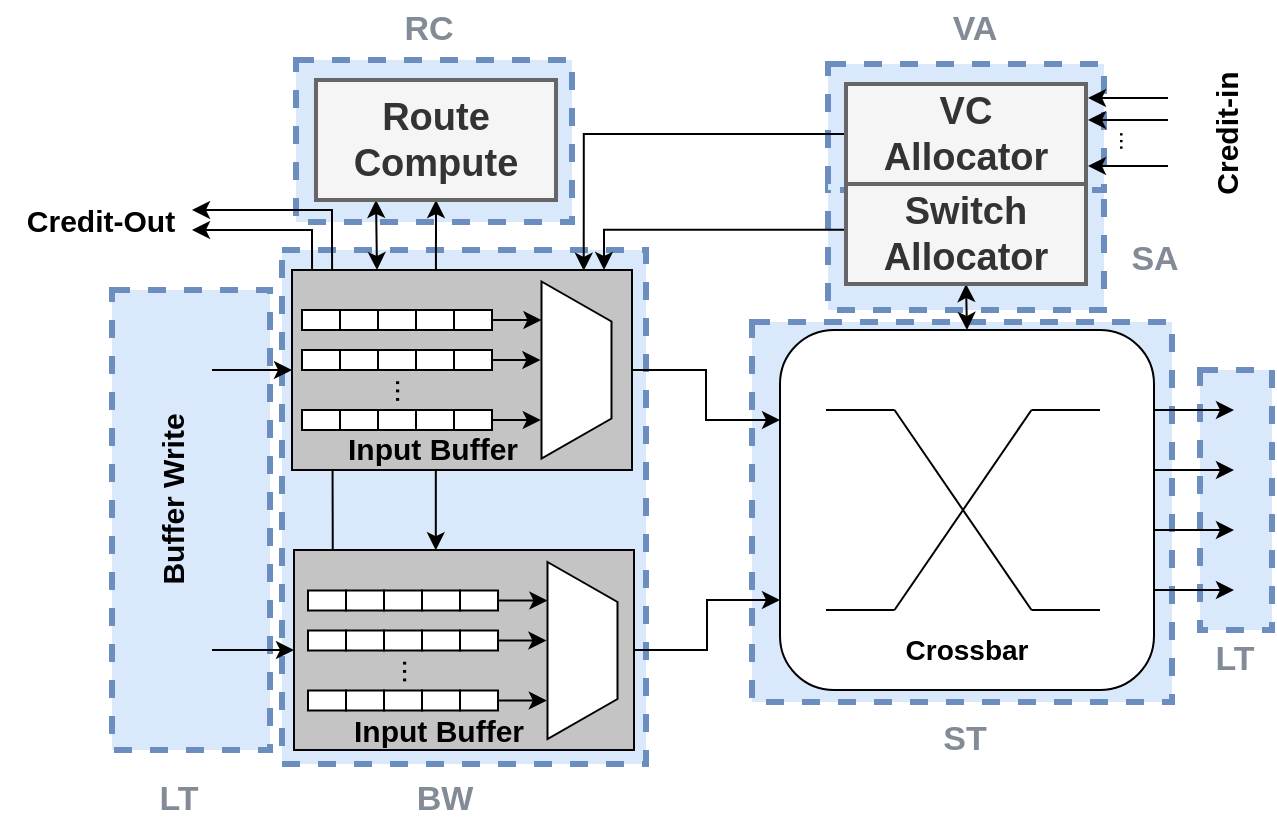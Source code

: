 <mxfile version="21.5.1" type="device">
  <diagram name="Page-1" id="q1ltSGR0RNJZNUf3t-mk">
    <mxGraphModel dx="2038" dy="1128" grid="1" gridSize="10" guides="1" tooltips="1" connect="1" arrows="1" fold="1" page="1" pageScale="1" pageWidth="1" pageHeight="20" math="0" shadow="0">
      <root>
        <mxCell id="0" />
        <mxCell id="1" parent="0" />
        <mxCell id="U7M4uMnLPEk6Xa6hT6ow-107" value="" style="rounded=0;whiteSpace=wrap;html=1;dashed=1;strokeWidth=3;fillColor=#dae8fc;strokeColor=#6c8ebf;" vertex="1" parent="1">
          <mxGeometry x="-56" y="-90" width="36" height="130" as="geometry" />
        </mxCell>
        <mxCell id="U7M4uMnLPEk6Xa6hT6ow-105" value="" style="rounded=0;whiteSpace=wrap;html=1;dashed=1;strokeWidth=3;fillColor=#dae8fc;strokeColor=#6c8ebf;" vertex="1" parent="1">
          <mxGeometry x="-280" y="-114" width="210" height="190" as="geometry" />
        </mxCell>
        <mxCell id="U7M4uMnLPEk6Xa6hT6ow-102" value="" style="rounded=0;whiteSpace=wrap;html=1;dashed=1;strokeWidth=3;fillColor=#dae8fc;strokeColor=#6c8ebf;" vertex="1" parent="1">
          <mxGeometry x="-242" y="-181.5" width="138" height="61.5" as="geometry" />
        </mxCell>
        <mxCell id="U7M4uMnLPEk6Xa6hT6ow-101" value="" style="rounded=0;whiteSpace=wrap;html=1;dashed=1;strokeWidth=3;fillColor=#dae8fc;strokeColor=#6c8ebf;" vertex="1" parent="1">
          <mxGeometry x="-242" y="-243" width="138" height="63" as="geometry" />
        </mxCell>
        <mxCell id="U7M4uMnLPEk6Xa6hT6ow-99" value="" style="rounded=0;whiteSpace=wrap;html=1;dashed=1;strokeWidth=3;fillColor=#dae8fc;strokeColor=#6c8ebf;" vertex="1" parent="1">
          <mxGeometry x="-508" y="-245" width="138" height="81" as="geometry" />
        </mxCell>
        <mxCell id="U7M4uMnLPEk6Xa6hT6ow-97" value="" style="rounded=0;whiteSpace=wrap;html=1;dashed=1;strokeWidth=3;fillColor=#dae8fc;strokeColor=#6c8ebf;" vertex="1" parent="1">
          <mxGeometry x="-515" y="-150" width="182" height="257" as="geometry" />
        </mxCell>
        <mxCell id="U7M4uMnLPEk6Xa6hT6ow-93" value="" style="rounded=0;whiteSpace=wrap;html=1;dashed=1;strokeWidth=3;fillColor=#dae8fc;strokeColor=#6c8ebf;" vertex="1" parent="1">
          <mxGeometry x="-600" y="-130" width="79" height="230" as="geometry" />
        </mxCell>
        <mxCell id="U7M4uMnLPEk6Xa6hT6ow-3" style="rounded=0;orthogonalLoop=1;jettySize=auto;html=1;exitX=0.5;exitY=1;exitDx=0;exitDy=0;entryX=0.417;entryY=0.001;entryDx=0;entryDy=0;startArrow=classic;startFill=1;entryPerimeter=0;" edge="1" parent="1" source="U7M4uMnLPEk6Xa6hT6ow-6" target="U7M4uMnLPEk6Xa6hT6ow-51">
          <mxGeometry relative="1" as="geometry">
            <mxPoint x="-432" y="-155" as="sourcePoint" />
            <mxPoint x="-431" y="-120" as="targetPoint" />
          </mxGeometry>
        </mxCell>
        <mxCell id="U7M4uMnLPEk6Xa6hT6ow-4" value="" style="endArrow=classic;html=1;rounded=0;exitX=0.114;exitY=0.003;exitDx=0;exitDy=0;exitPerimeter=0;" edge="1" parent="1" source="U7M4uMnLPEk6Xa6hT6ow-51">
          <mxGeometry width="50" height="50" relative="1" as="geometry">
            <mxPoint x="-500" y="-150" as="sourcePoint" />
            <mxPoint x="-560" y="-170" as="targetPoint" />
            <Array as="points">
              <mxPoint x="-490" y="-160" />
              <mxPoint x="-490" y="-170" />
              <mxPoint x="-500" y="-170" />
            </Array>
          </mxGeometry>
        </mxCell>
        <mxCell id="U7M4uMnLPEk6Xa6hT6ow-5" style="edgeStyle=orthogonalEdgeStyle;rounded=0;orthogonalLoop=1;jettySize=auto;html=1;exitX=0.25;exitY=1;exitDx=0;exitDy=0;entryX=0.25;entryY=0;entryDx=0;entryDy=0;startArrow=classic;startFill=1;" edge="1" parent="1" source="U7M4uMnLPEk6Xa6hT6ow-6" target="U7M4uMnLPEk6Xa6hT6ow-23">
          <mxGeometry relative="1" as="geometry" />
        </mxCell>
        <mxCell id="U7M4uMnLPEk6Xa6hT6ow-6" value="&lt;font style=&quot;font-size: 19px;&quot;&gt;&lt;b&gt;Route&lt;br&gt;Compute&lt;/b&gt;&lt;/font&gt;" style="rounded=0;whiteSpace=wrap;html=1;fillColor=#f5f5f5;fontColor=#333333;strokeColor=#666666;strokeWidth=2;" vertex="1" parent="1">
          <mxGeometry x="-498" y="-235" width="120" height="60" as="geometry" />
        </mxCell>
        <mxCell id="U7M4uMnLPEk6Xa6hT6ow-7" style="edgeStyle=orthogonalEdgeStyle;rounded=0;orthogonalLoop=1;jettySize=auto;html=1;exitX=0;exitY=0.5;exitDx=0;exitDy=0;entryX=0.858;entryY=0.004;entryDx=0;entryDy=0;entryPerimeter=0;" edge="1" parent="1" source="U7M4uMnLPEk6Xa6hT6ow-8" target="U7M4uMnLPEk6Xa6hT6ow-23">
          <mxGeometry relative="1" as="geometry" />
        </mxCell>
        <mxCell id="U7M4uMnLPEk6Xa6hT6ow-8" value="&lt;font style=&quot;font-size: 19px;&quot;&gt;&lt;b&gt;VC&lt;br&gt;Allocator&lt;/b&gt;&lt;/font&gt;" style="rounded=0;whiteSpace=wrap;html=1;fillColor=#f5f5f5;fontColor=#333333;strokeColor=#666666;strokeWidth=2;" vertex="1" parent="1">
          <mxGeometry x="-233" y="-233" width="120" height="50" as="geometry" />
        </mxCell>
        <mxCell id="U7M4uMnLPEk6Xa6hT6ow-9" style="edgeStyle=orthogonalEdgeStyle;rounded=0;orthogonalLoop=1;jettySize=auto;html=1;exitX=0;exitY=0.458;exitDx=0;exitDy=0;exitPerimeter=0;" edge="1" parent="1" source="U7M4uMnLPEk6Xa6hT6ow-11">
          <mxGeometry relative="1" as="geometry">
            <mxPoint x="-354" y="-140" as="targetPoint" />
            <Array as="points">
              <mxPoint x="-354" y="-160" />
            </Array>
          </mxGeometry>
        </mxCell>
        <mxCell id="U7M4uMnLPEk6Xa6hT6ow-10" style="rounded=0;orthogonalLoop=1;jettySize=auto;html=1;exitX=0.5;exitY=1;exitDx=0;exitDy=0;entryX=0.5;entryY=0;entryDx=0;entryDy=0;startArrow=classic;startFill=1;" edge="1" parent="1" source="U7M4uMnLPEk6Xa6hT6ow-11" target="U7M4uMnLPEk6Xa6hT6ow-13">
          <mxGeometry relative="1" as="geometry" />
        </mxCell>
        <mxCell id="U7M4uMnLPEk6Xa6hT6ow-11" value="&lt;font style=&quot;font-size: 19px;&quot;&gt;&lt;b&gt;Switch&lt;br&gt;Allocator&lt;/b&gt;&lt;/font&gt;" style="rounded=0;whiteSpace=wrap;html=1;fillColor=#f5f5f5;fontColor=#333333;strokeColor=#666666;strokeWidth=2;" vertex="1" parent="1">
          <mxGeometry x="-233" y="-183" width="120" height="50" as="geometry" />
        </mxCell>
        <mxCell id="U7M4uMnLPEk6Xa6hT6ow-12" value="" style="group" vertex="1" connectable="0" parent="1">
          <mxGeometry x="-266" y="-110" width="187" height="180" as="geometry" />
        </mxCell>
        <mxCell id="U7M4uMnLPEk6Xa6hT6ow-13" value="" style="rounded=1;whiteSpace=wrap;html=1;" vertex="1" parent="U7M4uMnLPEk6Xa6hT6ow-12">
          <mxGeometry width="187" height="180" as="geometry" />
        </mxCell>
        <mxCell id="U7M4uMnLPEk6Xa6hT6ow-14" value="" style="group;strokeWidth=6;" vertex="1" connectable="0" parent="U7M4uMnLPEk6Xa6hT6ow-12">
          <mxGeometry x="23" y="40" width="137" height="100" as="geometry" />
        </mxCell>
        <mxCell id="U7M4uMnLPEk6Xa6hT6ow-15" value="" style="endArrow=none;html=1;rounded=0;" edge="1" parent="U7M4uMnLPEk6Xa6hT6ow-14">
          <mxGeometry width="50" height="50" relative="1" as="geometry">
            <mxPoint x="34.25" y="100" as="sourcePoint" />
            <mxPoint x="102.75" as="targetPoint" />
          </mxGeometry>
        </mxCell>
        <mxCell id="U7M4uMnLPEk6Xa6hT6ow-16" value="" style="endArrow=none;html=1;rounded=0;" edge="1" parent="U7M4uMnLPEk6Xa6hT6ow-14">
          <mxGeometry width="50" height="50" relative="1" as="geometry">
            <mxPoint x="34.25" as="sourcePoint" />
            <mxPoint x="102.75" y="100" as="targetPoint" />
          </mxGeometry>
        </mxCell>
        <mxCell id="U7M4uMnLPEk6Xa6hT6ow-17" value="" style="endArrow=none;html=1;rounded=0;" edge="1" parent="U7M4uMnLPEk6Xa6hT6ow-14">
          <mxGeometry width="50" height="50" relative="1" as="geometry">
            <mxPoint as="sourcePoint" />
            <mxPoint x="34.25" as="targetPoint" />
          </mxGeometry>
        </mxCell>
        <mxCell id="U7M4uMnLPEk6Xa6hT6ow-18" value="" style="endArrow=none;html=1;rounded=0;" edge="1" parent="U7M4uMnLPEk6Xa6hT6ow-14">
          <mxGeometry width="50" height="50" relative="1" as="geometry">
            <mxPoint y="100" as="sourcePoint" />
            <mxPoint x="34.25" y="100" as="targetPoint" />
          </mxGeometry>
        </mxCell>
        <mxCell id="U7M4uMnLPEk6Xa6hT6ow-19" value="" style="endArrow=none;html=1;rounded=0;" edge="1" parent="U7M4uMnLPEk6Xa6hT6ow-14">
          <mxGeometry width="50" height="50" relative="1" as="geometry">
            <mxPoint x="102.75" as="sourcePoint" />
            <mxPoint x="137" as="targetPoint" />
          </mxGeometry>
        </mxCell>
        <mxCell id="U7M4uMnLPEk6Xa6hT6ow-20" value="" style="endArrow=none;html=1;rounded=0;" edge="1" parent="U7M4uMnLPEk6Xa6hT6ow-14">
          <mxGeometry width="50" height="50" relative="1" as="geometry">
            <mxPoint x="102.75" y="100" as="sourcePoint" />
            <mxPoint x="137" y="100" as="targetPoint" />
          </mxGeometry>
        </mxCell>
        <mxCell id="U7M4uMnLPEk6Xa6hT6ow-21" value="&lt;b&gt;&lt;font style=&quot;font-size: 14px;&quot;&gt;Crossbar&lt;/font&gt;&lt;/b&gt;" style="text;html=1;align=center;verticalAlign=middle;resizable=0;points=[];autosize=1;strokeColor=none;fillColor=none;" vertex="1" parent="U7M4uMnLPEk6Xa6hT6ow-12">
          <mxGeometry x="53" y="145" width="80" height="30" as="geometry" />
        </mxCell>
        <mxCell id="U7M4uMnLPEk6Xa6hT6ow-22" value="" style="group" vertex="1" connectable="0" parent="1">
          <mxGeometry x="-510" y="-140" width="170" height="105" as="geometry" />
        </mxCell>
        <mxCell id="U7M4uMnLPEk6Xa6hT6ow-23" value="" style="rounded=0;whiteSpace=wrap;html=1;fillColor=#C4C4C4;fontColor=#333333;strokeColor=#030303;" vertex="1" parent="U7M4uMnLPEk6Xa6hT6ow-22">
          <mxGeometry width="170" height="100" as="geometry" />
        </mxCell>
        <mxCell id="U7M4uMnLPEk6Xa6hT6ow-24" value="" style="group" vertex="1" connectable="0" parent="U7M4uMnLPEk6Xa6hT6ow-22">
          <mxGeometry x="5" y="5.75" width="154.75" height="99.25" as="geometry" />
        </mxCell>
        <mxCell id="U7M4uMnLPEk6Xa6hT6ow-25" value="" style="group" vertex="1" connectable="0" parent="U7M4uMnLPEk6Xa6hT6ow-24">
          <mxGeometry y="14.25" width="95" height="60" as="geometry" />
        </mxCell>
        <mxCell id="U7M4uMnLPEk6Xa6hT6ow-26" value="" style="group" vertex="1" connectable="0" parent="U7M4uMnLPEk6Xa6hT6ow-25">
          <mxGeometry width="95" height="10" as="geometry" />
        </mxCell>
        <mxCell id="U7M4uMnLPEk6Xa6hT6ow-27" value="" style="rounded=0;whiteSpace=wrap;html=1;" vertex="1" parent="U7M4uMnLPEk6Xa6hT6ow-26">
          <mxGeometry x="76" width="19" height="10" as="geometry" />
        </mxCell>
        <mxCell id="U7M4uMnLPEk6Xa6hT6ow-28" value="" style="rounded=0;whiteSpace=wrap;html=1;" vertex="1" parent="U7M4uMnLPEk6Xa6hT6ow-26">
          <mxGeometry x="57" width="19" height="10" as="geometry" />
        </mxCell>
        <mxCell id="U7M4uMnLPEk6Xa6hT6ow-29" value="" style="rounded=0;whiteSpace=wrap;html=1;" vertex="1" parent="U7M4uMnLPEk6Xa6hT6ow-26">
          <mxGeometry x="38" width="19" height="10" as="geometry" />
        </mxCell>
        <mxCell id="U7M4uMnLPEk6Xa6hT6ow-30" value="" style="rounded=0;whiteSpace=wrap;html=1;" vertex="1" parent="U7M4uMnLPEk6Xa6hT6ow-26">
          <mxGeometry x="19" width="19" height="10" as="geometry" />
        </mxCell>
        <mxCell id="U7M4uMnLPEk6Xa6hT6ow-31" value="" style="rounded=0;whiteSpace=wrap;html=1;" vertex="1" parent="U7M4uMnLPEk6Xa6hT6ow-26">
          <mxGeometry width="19" height="10" as="geometry" />
        </mxCell>
        <mxCell id="U7M4uMnLPEk6Xa6hT6ow-32" value="" style="group" vertex="1" connectable="0" parent="U7M4uMnLPEk6Xa6hT6ow-25">
          <mxGeometry y="20" width="95" height="10" as="geometry" />
        </mxCell>
        <mxCell id="U7M4uMnLPEk6Xa6hT6ow-33" value="" style="rounded=0;whiteSpace=wrap;html=1;" vertex="1" parent="U7M4uMnLPEk6Xa6hT6ow-32">
          <mxGeometry x="76" width="19" height="10" as="geometry" />
        </mxCell>
        <mxCell id="U7M4uMnLPEk6Xa6hT6ow-34" value="" style="rounded=0;whiteSpace=wrap;html=1;" vertex="1" parent="U7M4uMnLPEk6Xa6hT6ow-32">
          <mxGeometry x="57" width="19" height="10" as="geometry" />
        </mxCell>
        <mxCell id="U7M4uMnLPEk6Xa6hT6ow-35" value="" style="rounded=0;whiteSpace=wrap;html=1;" vertex="1" parent="U7M4uMnLPEk6Xa6hT6ow-32">
          <mxGeometry x="38" width="19" height="10" as="geometry" />
        </mxCell>
        <mxCell id="U7M4uMnLPEk6Xa6hT6ow-36" value="" style="rounded=0;whiteSpace=wrap;html=1;" vertex="1" parent="U7M4uMnLPEk6Xa6hT6ow-32">
          <mxGeometry x="19" width="19" height="10" as="geometry" />
        </mxCell>
        <mxCell id="U7M4uMnLPEk6Xa6hT6ow-37" value="" style="rounded=0;whiteSpace=wrap;html=1;" vertex="1" parent="U7M4uMnLPEk6Xa6hT6ow-32">
          <mxGeometry width="19" height="10" as="geometry" />
        </mxCell>
        <mxCell id="U7M4uMnLPEk6Xa6hT6ow-38" value="" style="group" vertex="1" connectable="0" parent="U7M4uMnLPEk6Xa6hT6ow-25">
          <mxGeometry y="50" width="95" height="10" as="geometry" />
        </mxCell>
        <mxCell id="U7M4uMnLPEk6Xa6hT6ow-39" value="" style="rounded=0;whiteSpace=wrap;html=1;" vertex="1" parent="U7M4uMnLPEk6Xa6hT6ow-38">
          <mxGeometry x="76" width="19" height="10" as="geometry" />
        </mxCell>
        <mxCell id="U7M4uMnLPEk6Xa6hT6ow-40" value="" style="rounded=0;whiteSpace=wrap;html=1;" vertex="1" parent="U7M4uMnLPEk6Xa6hT6ow-38">
          <mxGeometry x="57" width="19" height="10" as="geometry" />
        </mxCell>
        <mxCell id="U7M4uMnLPEk6Xa6hT6ow-41" value="" style="rounded=0;whiteSpace=wrap;html=1;" vertex="1" parent="U7M4uMnLPEk6Xa6hT6ow-38">
          <mxGeometry x="38" width="19" height="10" as="geometry" />
        </mxCell>
        <mxCell id="U7M4uMnLPEk6Xa6hT6ow-42" value="" style="rounded=0;whiteSpace=wrap;html=1;" vertex="1" parent="U7M4uMnLPEk6Xa6hT6ow-38">
          <mxGeometry x="19" width="19" height="10" as="geometry" />
        </mxCell>
        <mxCell id="U7M4uMnLPEk6Xa6hT6ow-43" value="" style="rounded=0;whiteSpace=wrap;html=1;" vertex="1" parent="U7M4uMnLPEk6Xa6hT6ow-38">
          <mxGeometry width="19" height="10" as="geometry" />
        </mxCell>
        <mxCell id="U7M4uMnLPEk6Xa6hT6ow-44" value="&lt;font style=&quot;font-size: 15px;&quot;&gt;...&lt;/font&gt;" style="text;html=1;align=center;verticalAlign=middle;resizable=0;points=[];autosize=1;strokeColor=none;fillColor=none;rotation=90;" vertex="1" parent="U7M4uMnLPEk6Xa6hT6ow-25">
          <mxGeometry x="33" y="25" width="40" height="30" as="geometry" />
        </mxCell>
        <mxCell id="U7M4uMnLPEk6Xa6hT6ow-45" value="" style="shape=trapezoid;perimeter=trapezoidPerimeter;whiteSpace=wrap;html=1;fixedSize=1;rotation=90;" vertex="1" parent="U7M4uMnLPEk6Xa6hT6ow-24">
          <mxGeometry x="93" y="26.75" width="88.5" height="35" as="geometry" />
        </mxCell>
        <mxCell id="U7M4uMnLPEk6Xa6hT6ow-46" style="edgeStyle=orthogonalEdgeStyle;rounded=0;orthogonalLoop=1;jettySize=auto;html=1;exitX=1;exitY=0.5;exitDx=0;exitDy=0;entryX=0.224;entryY=1.001;entryDx=0;entryDy=0;entryPerimeter=0;" edge="1" parent="U7M4uMnLPEk6Xa6hT6ow-24" source="U7M4uMnLPEk6Xa6hT6ow-27" target="U7M4uMnLPEk6Xa6hT6ow-45">
          <mxGeometry relative="1" as="geometry" />
        </mxCell>
        <mxCell id="U7M4uMnLPEk6Xa6hT6ow-47" style="edgeStyle=orthogonalEdgeStyle;rounded=0;orthogonalLoop=1;jettySize=auto;html=1;exitX=1;exitY=0.5;exitDx=0;exitDy=0;entryX=0.448;entryY=1.015;entryDx=0;entryDy=0;entryPerimeter=0;" edge="1" parent="U7M4uMnLPEk6Xa6hT6ow-24" source="U7M4uMnLPEk6Xa6hT6ow-33" target="U7M4uMnLPEk6Xa6hT6ow-45">
          <mxGeometry relative="1" as="geometry" />
        </mxCell>
        <mxCell id="U7M4uMnLPEk6Xa6hT6ow-48" style="edgeStyle=orthogonalEdgeStyle;rounded=0;orthogonalLoop=1;jettySize=auto;html=1;exitX=1;exitY=0.5;exitDx=0;exitDy=0;entryX=0.775;entryY=1.01;entryDx=0;entryDy=0;entryPerimeter=0;" edge="1" parent="U7M4uMnLPEk6Xa6hT6ow-24" source="U7M4uMnLPEk6Xa6hT6ow-39" target="U7M4uMnLPEk6Xa6hT6ow-45">
          <mxGeometry relative="1" as="geometry" />
        </mxCell>
        <mxCell id="U7M4uMnLPEk6Xa6hT6ow-49" value="&lt;font style=&quot;font-size: 15px;&quot;&gt;&lt;b&gt;Input Buffer&lt;/b&gt;&lt;/font&gt;" style="text;html=1;align=center;verticalAlign=middle;resizable=0;points=[];autosize=1;strokeColor=none;fillColor=none;" vertex="1" parent="U7M4uMnLPEk6Xa6hT6ow-24">
          <mxGeometry x="10" y="68.25" width="110" height="30" as="geometry" />
        </mxCell>
        <mxCell id="U7M4uMnLPEk6Xa6hT6ow-50" value="" style="group" vertex="1" connectable="0" parent="1">
          <mxGeometry x="-509" width="170" height="105" as="geometry" />
        </mxCell>
        <mxCell id="U7M4uMnLPEk6Xa6hT6ow-51" value="" style="rounded=0;whiteSpace=wrap;html=1;fillColor=#C4C4C4;fontColor=#333333;strokeColor=#030303;" vertex="1" parent="U7M4uMnLPEk6Xa6hT6ow-50">
          <mxGeometry width="170" height="100" as="geometry" />
        </mxCell>
        <mxCell id="U7M4uMnLPEk6Xa6hT6ow-52" value="" style="group" vertex="1" connectable="0" parent="U7M4uMnLPEk6Xa6hT6ow-50">
          <mxGeometry x="7" y="6" width="154.75" height="88.5" as="geometry" />
        </mxCell>
        <mxCell id="U7M4uMnLPEk6Xa6hT6ow-53" value="" style="group" vertex="1" connectable="0" parent="U7M4uMnLPEk6Xa6hT6ow-52">
          <mxGeometry y="14.25" width="95" height="60" as="geometry" />
        </mxCell>
        <mxCell id="U7M4uMnLPEk6Xa6hT6ow-54" value="" style="group" vertex="1" connectable="0" parent="U7M4uMnLPEk6Xa6hT6ow-53">
          <mxGeometry width="95" height="10" as="geometry" />
        </mxCell>
        <mxCell id="U7M4uMnLPEk6Xa6hT6ow-55" value="" style="rounded=0;whiteSpace=wrap;html=1;" vertex="1" parent="U7M4uMnLPEk6Xa6hT6ow-54">
          <mxGeometry x="76" width="19" height="10" as="geometry" />
        </mxCell>
        <mxCell id="U7M4uMnLPEk6Xa6hT6ow-56" value="" style="rounded=0;whiteSpace=wrap;html=1;" vertex="1" parent="U7M4uMnLPEk6Xa6hT6ow-54">
          <mxGeometry x="57" width="19" height="10" as="geometry" />
        </mxCell>
        <mxCell id="U7M4uMnLPEk6Xa6hT6ow-57" value="" style="rounded=0;whiteSpace=wrap;html=1;" vertex="1" parent="U7M4uMnLPEk6Xa6hT6ow-54">
          <mxGeometry x="38" width="19" height="10" as="geometry" />
        </mxCell>
        <mxCell id="U7M4uMnLPEk6Xa6hT6ow-58" value="" style="rounded=0;whiteSpace=wrap;html=1;" vertex="1" parent="U7M4uMnLPEk6Xa6hT6ow-54">
          <mxGeometry x="19" width="19" height="10" as="geometry" />
        </mxCell>
        <mxCell id="U7M4uMnLPEk6Xa6hT6ow-59" value="" style="rounded=0;whiteSpace=wrap;html=1;" vertex="1" parent="U7M4uMnLPEk6Xa6hT6ow-54">
          <mxGeometry width="19" height="10" as="geometry" />
        </mxCell>
        <mxCell id="U7M4uMnLPEk6Xa6hT6ow-60" value="" style="group" vertex="1" connectable="0" parent="U7M4uMnLPEk6Xa6hT6ow-53">
          <mxGeometry y="20" width="95" height="10" as="geometry" />
        </mxCell>
        <mxCell id="U7M4uMnLPEk6Xa6hT6ow-61" value="" style="rounded=0;whiteSpace=wrap;html=1;" vertex="1" parent="U7M4uMnLPEk6Xa6hT6ow-60">
          <mxGeometry x="76" width="19" height="10" as="geometry" />
        </mxCell>
        <mxCell id="U7M4uMnLPEk6Xa6hT6ow-62" value="" style="rounded=0;whiteSpace=wrap;html=1;" vertex="1" parent="U7M4uMnLPEk6Xa6hT6ow-60">
          <mxGeometry x="57" width="19" height="10" as="geometry" />
        </mxCell>
        <mxCell id="U7M4uMnLPEk6Xa6hT6ow-63" value="" style="rounded=0;whiteSpace=wrap;html=1;" vertex="1" parent="U7M4uMnLPEk6Xa6hT6ow-60">
          <mxGeometry x="38" width="19" height="10" as="geometry" />
        </mxCell>
        <mxCell id="U7M4uMnLPEk6Xa6hT6ow-64" value="" style="rounded=0;whiteSpace=wrap;html=1;" vertex="1" parent="U7M4uMnLPEk6Xa6hT6ow-60">
          <mxGeometry x="19" width="19" height="10" as="geometry" />
        </mxCell>
        <mxCell id="U7M4uMnLPEk6Xa6hT6ow-65" value="" style="rounded=0;whiteSpace=wrap;html=1;" vertex="1" parent="U7M4uMnLPEk6Xa6hT6ow-60">
          <mxGeometry width="19" height="10" as="geometry" />
        </mxCell>
        <mxCell id="U7M4uMnLPEk6Xa6hT6ow-66" value="" style="group" vertex="1" connectable="0" parent="U7M4uMnLPEk6Xa6hT6ow-53">
          <mxGeometry y="50" width="95" height="10" as="geometry" />
        </mxCell>
        <mxCell id="U7M4uMnLPEk6Xa6hT6ow-67" value="" style="rounded=0;whiteSpace=wrap;html=1;" vertex="1" parent="U7M4uMnLPEk6Xa6hT6ow-66">
          <mxGeometry x="76" width="19" height="10" as="geometry" />
        </mxCell>
        <mxCell id="U7M4uMnLPEk6Xa6hT6ow-68" value="" style="rounded=0;whiteSpace=wrap;html=1;" vertex="1" parent="U7M4uMnLPEk6Xa6hT6ow-66">
          <mxGeometry x="57" width="19" height="10" as="geometry" />
        </mxCell>
        <mxCell id="U7M4uMnLPEk6Xa6hT6ow-69" value="" style="rounded=0;whiteSpace=wrap;html=1;" vertex="1" parent="U7M4uMnLPEk6Xa6hT6ow-66">
          <mxGeometry x="38" width="19" height="10" as="geometry" />
        </mxCell>
        <mxCell id="U7M4uMnLPEk6Xa6hT6ow-70" value="" style="rounded=0;whiteSpace=wrap;html=1;" vertex="1" parent="U7M4uMnLPEk6Xa6hT6ow-66">
          <mxGeometry x="19" width="19" height="10" as="geometry" />
        </mxCell>
        <mxCell id="U7M4uMnLPEk6Xa6hT6ow-71" value="" style="rounded=0;whiteSpace=wrap;html=1;" vertex="1" parent="U7M4uMnLPEk6Xa6hT6ow-66">
          <mxGeometry width="19" height="10" as="geometry" />
        </mxCell>
        <mxCell id="U7M4uMnLPEk6Xa6hT6ow-72" value="&lt;font style=&quot;font-size: 15px;&quot;&gt;...&lt;/font&gt;" style="text;html=1;align=center;verticalAlign=middle;resizable=0;points=[];autosize=1;strokeColor=none;fillColor=none;rotation=90;" vertex="1" parent="U7M4uMnLPEk6Xa6hT6ow-53">
          <mxGeometry x="33" y="25" width="40" height="30" as="geometry" />
        </mxCell>
        <mxCell id="U7M4uMnLPEk6Xa6hT6ow-73" value="" style="shape=trapezoid;perimeter=trapezoidPerimeter;whiteSpace=wrap;html=1;fixedSize=1;rotation=90;" vertex="1" parent="U7M4uMnLPEk6Xa6hT6ow-52">
          <mxGeometry x="93" y="26.75" width="88.5" height="35" as="geometry" />
        </mxCell>
        <mxCell id="U7M4uMnLPEk6Xa6hT6ow-74" style="edgeStyle=orthogonalEdgeStyle;rounded=0;orthogonalLoop=1;jettySize=auto;html=1;exitX=1;exitY=0.5;exitDx=0;exitDy=0;entryX=0.224;entryY=1.001;entryDx=0;entryDy=0;entryPerimeter=0;" edge="1" parent="U7M4uMnLPEk6Xa6hT6ow-52" source="U7M4uMnLPEk6Xa6hT6ow-55" target="U7M4uMnLPEk6Xa6hT6ow-73">
          <mxGeometry relative="1" as="geometry" />
        </mxCell>
        <mxCell id="U7M4uMnLPEk6Xa6hT6ow-75" style="edgeStyle=orthogonalEdgeStyle;rounded=0;orthogonalLoop=1;jettySize=auto;html=1;exitX=1;exitY=0.5;exitDx=0;exitDy=0;entryX=0.448;entryY=1.015;entryDx=0;entryDy=0;entryPerimeter=0;" edge="1" parent="U7M4uMnLPEk6Xa6hT6ow-52" source="U7M4uMnLPEk6Xa6hT6ow-61" target="U7M4uMnLPEk6Xa6hT6ow-73">
          <mxGeometry relative="1" as="geometry" />
        </mxCell>
        <mxCell id="U7M4uMnLPEk6Xa6hT6ow-76" style="edgeStyle=orthogonalEdgeStyle;rounded=0;orthogonalLoop=1;jettySize=auto;html=1;exitX=1;exitY=0.5;exitDx=0;exitDy=0;entryX=0.775;entryY=1.01;entryDx=0;entryDy=0;entryPerimeter=0;" edge="1" parent="U7M4uMnLPEk6Xa6hT6ow-52" source="U7M4uMnLPEk6Xa6hT6ow-67" target="U7M4uMnLPEk6Xa6hT6ow-73">
          <mxGeometry relative="1" as="geometry" />
        </mxCell>
        <mxCell id="U7M4uMnLPEk6Xa6hT6ow-77" value="&lt;font style=&quot;font-size: 15px;&quot;&gt;&lt;b&gt;Input Buffer&lt;/b&gt;&lt;/font&gt;" style="text;html=1;align=center;verticalAlign=middle;resizable=0;points=[];autosize=1;strokeColor=none;fillColor=none;" vertex="1" parent="U7M4uMnLPEk6Xa6hT6ow-50">
          <mxGeometry x="17" y="75" width="110" height="30" as="geometry" />
        </mxCell>
        <mxCell id="U7M4uMnLPEk6Xa6hT6ow-78" style="edgeStyle=orthogonalEdgeStyle;rounded=0;orthogonalLoop=1;jettySize=auto;html=1;exitX=1;exitY=0.5;exitDx=0;exitDy=0;entryX=0;entryY=0.25;entryDx=0;entryDy=0;" edge="1" parent="1" source="U7M4uMnLPEk6Xa6hT6ow-23" target="U7M4uMnLPEk6Xa6hT6ow-13">
          <mxGeometry relative="1" as="geometry" />
        </mxCell>
        <mxCell id="U7M4uMnLPEk6Xa6hT6ow-79" style="edgeStyle=orthogonalEdgeStyle;rounded=0;orthogonalLoop=1;jettySize=auto;html=1;exitX=1;exitY=0.5;exitDx=0;exitDy=0;entryX=0;entryY=0.75;entryDx=0;entryDy=0;" edge="1" parent="1" source="U7M4uMnLPEk6Xa6hT6ow-51" target="U7M4uMnLPEk6Xa6hT6ow-13">
          <mxGeometry relative="1" as="geometry" />
        </mxCell>
        <mxCell id="U7M4uMnLPEk6Xa6hT6ow-80" value="" style="endArrow=classic;html=1;rounded=0;entryX=0;entryY=0.5;entryDx=0;entryDy=0;" edge="1" parent="1" target="U7M4uMnLPEk6Xa6hT6ow-23">
          <mxGeometry width="50" height="50" relative="1" as="geometry">
            <mxPoint x="-550" y="-90" as="sourcePoint" />
            <mxPoint x="-670" y="-100" as="targetPoint" />
          </mxGeometry>
        </mxCell>
        <mxCell id="U7M4uMnLPEk6Xa6hT6ow-81" value="" style="endArrow=classic;html=1;rounded=0;entryX=0;entryY=0.5;entryDx=0;entryDy=0;" edge="1" parent="1" target="U7M4uMnLPEk6Xa6hT6ow-51">
          <mxGeometry width="50" height="50" relative="1" as="geometry">
            <mxPoint x="-550" y="50" as="sourcePoint" />
            <mxPoint x="-523" y="50" as="targetPoint" />
          </mxGeometry>
        </mxCell>
        <mxCell id="U7M4uMnLPEk6Xa6hT6ow-82" value="" style="endArrow=classic;html=1;rounded=0;entryX=0;entryY=0.5;entryDx=0;entryDy=0;" edge="1" parent="1">
          <mxGeometry width="50" height="50" relative="1" as="geometry">
            <mxPoint x="-79" y="-70" as="sourcePoint" />
            <mxPoint x="-39" y="-70" as="targetPoint" />
          </mxGeometry>
        </mxCell>
        <mxCell id="U7M4uMnLPEk6Xa6hT6ow-83" value="" style="endArrow=classic;html=1;rounded=0;entryX=0;entryY=0.5;entryDx=0;entryDy=0;" edge="1" parent="1">
          <mxGeometry width="50" height="50" relative="1" as="geometry">
            <mxPoint x="-79" y="-40" as="sourcePoint" />
            <mxPoint x="-39" y="-40" as="targetPoint" />
          </mxGeometry>
        </mxCell>
        <mxCell id="U7M4uMnLPEk6Xa6hT6ow-84" value="" style="endArrow=classic;html=1;rounded=0;entryX=0;entryY=0.5;entryDx=0;entryDy=0;" edge="1" parent="1">
          <mxGeometry width="50" height="50" relative="1" as="geometry">
            <mxPoint x="-79" y="-10" as="sourcePoint" />
            <mxPoint x="-39" y="-10" as="targetPoint" />
          </mxGeometry>
        </mxCell>
        <mxCell id="U7M4uMnLPEk6Xa6hT6ow-85" value="" style="endArrow=classic;html=1;rounded=0;entryX=0;entryY=0.5;entryDx=0;entryDy=0;" edge="1" parent="1">
          <mxGeometry width="50" height="50" relative="1" as="geometry">
            <mxPoint x="-79" y="20" as="sourcePoint" />
            <mxPoint x="-39" y="20" as="targetPoint" />
          </mxGeometry>
        </mxCell>
        <mxCell id="U7M4uMnLPEk6Xa6hT6ow-86" value="" style="endArrow=none;html=1;rounded=0;entryX=0;entryY=0.5;entryDx=0;entryDy=0;startArrow=classic;startFill=1;endFill=0;" edge="1" parent="1">
          <mxGeometry width="50" height="50" relative="1" as="geometry">
            <mxPoint x="-112" y="-226" as="sourcePoint" />
            <mxPoint x="-72" y="-226" as="targetPoint" />
          </mxGeometry>
        </mxCell>
        <mxCell id="U7M4uMnLPEk6Xa6hT6ow-87" value="" style="endArrow=none;html=1;rounded=0;entryX=0;entryY=0.5;entryDx=0;entryDy=0;startArrow=classic;startFill=1;endFill=0;" edge="1" parent="1">
          <mxGeometry width="50" height="50" relative="1" as="geometry">
            <mxPoint x="-112" y="-215" as="sourcePoint" />
            <mxPoint x="-72" y="-215" as="targetPoint" />
          </mxGeometry>
        </mxCell>
        <mxCell id="U7M4uMnLPEk6Xa6hT6ow-88" value="" style="endArrow=none;html=1;rounded=0;entryX=0;entryY=0.5;entryDx=0;entryDy=0;startArrow=classic;startFill=1;endFill=0;" edge="1" parent="1">
          <mxGeometry width="50" height="50" relative="1" as="geometry">
            <mxPoint x="-112" y="-192" as="sourcePoint" />
            <mxPoint x="-72" y="-192" as="targetPoint" />
          </mxGeometry>
        </mxCell>
        <mxCell id="U7M4uMnLPEk6Xa6hT6ow-89" value="..." style="text;html=1;align=center;verticalAlign=middle;resizable=0;points=[];autosize=1;strokeColor=none;fillColor=none;rotation=90;" vertex="1" parent="1">
          <mxGeometry x="-107" y="-220" width="30" height="30" as="geometry" />
        </mxCell>
        <mxCell id="U7M4uMnLPEk6Xa6hT6ow-90" value="&lt;font style=&quot;font-size: 15px;&quot;&gt;&lt;b&gt;Credit-in&lt;/b&gt;&lt;/font&gt;" style="text;html=1;align=center;verticalAlign=middle;resizable=0;points=[];autosize=1;strokeColor=none;fillColor=none;rotation=-90;" vertex="1" parent="1">
          <mxGeometry x="-88" y="-223" width="90" height="30" as="geometry" />
        </mxCell>
        <mxCell id="U7M4uMnLPEk6Xa6hT6ow-91" value="" style="endArrow=classic;html=1;rounded=0;exitX=0.059;exitY=-0.001;exitDx=0;exitDy=0;exitPerimeter=0;" edge="1" parent="1" source="U7M4uMnLPEk6Xa6hT6ow-23">
          <mxGeometry width="50" height="50" relative="1" as="geometry">
            <mxPoint x="-600" y="-140" as="sourcePoint" />
            <mxPoint x="-560" y="-160" as="targetPoint" />
            <Array as="points">
              <mxPoint x="-500" y="-160" />
            </Array>
          </mxGeometry>
        </mxCell>
        <mxCell id="U7M4uMnLPEk6Xa6hT6ow-92" value="&lt;font style=&quot;font-size: 15px;&quot;&gt;&lt;b&gt;Credit-Out&lt;/b&gt;&lt;/font&gt;" style="text;html=1;align=center;verticalAlign=middle;resizable=0;points=[];autosize=1;strokeColor=none;fillColor=none;" vertex="1" parent="1">
          <mxGeometry x="-656" y="-180" width="100" height="30" as="geometry" />
        </mxCell>
        <mxCell id="U7M4uMnLPEk6Xa6hT6ow-94" value="&lt;font style=&quot;font-size: 15px;&quot;&gt;&lt;b&gt;Buffer Write&lt;/b&gt;&lt;/font&gt;" style="text;html=1;align=center;verticalAlign=middle;resizable=0;points=[];autosize=1;strokeColor=none;fillColor=none;rotation=-90;" vertex="1" parent="1">
          <mxGeometry x="-625" y="-40" width="110" height="30" as="geometry" />
        </mxCell>
        <mxCell id="U7M4uMnLPEk6Xa6hT6ow-96" value="&lt;font color=&quot;#828b96&quot; style=&quot;font-size: 17px;&quot;&gt;&lt;b style=&quot;&quot;&gt;LT&lt;/b&gt;&lt;/font&gt;" style="text;html=1;align=center;verticalAlign=middle;resizable=0;points=[];autosize=1;strokeColor=none;fillColor=none;" vertex="1" parent="1">
          <mxGeometry x="-587" y="110" width="40" height="30" as="geometry" />
        </mxCell>
        <mxCell id="U7M4uMnLPEk6Xa6hT6ow-98" value="&lt;font color=&quot;#828b96&quot; style=&quot;font-size: 17px;&quot;&gt;&lt;b style=&quot;&quot;&gt;BW&lt;/b&gt;&lt;/font&gt;" style="text;html=1;align=center;verticalAlign=middle;resizable=0;points=[];autosize=1;strokeColor=none;fillColor=none;" vertex="1" parent="1">
          <mxGeometry x="-459" y="110" width="50" height="30" as="geometry" />
        </mxCell>
        <mxCell id="U7M4uMnLPEk6Xa6hT6ow-100" value="&lt;font color=&quot;#828b96&quot; style=&quot;font-size: 17px;&quot;&gt;&lt;b style=&quot;&quot;&gt;RC&lt;/b&gt;&lt;/font&gt;" style="text;html=1;align=center;verticalAlign=middle;resizable=0;points=[];autosize=1;strokeColor=none;fillColor=none;" vertex="1" parent="1">
          <mxGeometry x="-467" y="-275" width="50" height="30" as="geometry" />
        </mxCell>
        <mxCell id="U7M4uMnLPEk6Xa6hT6ow-103" value="&lt;font color=&quot;#828b96&quot; style=&quot;font-size: 17px;&quot;&gt;&lt;b style=&quot;&quot;&gt;VA&lt;/b&gt;&lt;/font&gt;" style="text;html=1;align=center;verticalAlign=middle;resizable=0;points=[];autosize=1;strokeColor=none;fillColor=none;" vertex="1" parent="1">
          <mxGeometry x="-194" y="-275" width="50" height="30" as="geometry" />
        </mxCell>
        <mxCell id="U7M4uMnLPEk6Xa6hT6ow-104" value="&lt;font color=&quot;#828b96&quot; style=&quot;font-size: 17px;&quot;&gt;&lt;b style=&quot;&quot;&gt;SA&lt;/b&gt;&lt;/font&gt;" style="text;html=1;align=center;verticalAlign=middle;resizable=0;points=[];autosize=1;strokeColor=none;fillColor=none;" vertex="1" parent="1">
          <mxGeometry x="-104" y="-160" width="50" height="30" as="geometry" />
        </mxCell>
        <mxCell id="U7M4uMnLPEk6Xa6hT6ow-106" value="&lt;font color=&quot;#828b96&quot; style=&quot;font-size: 17px;&quot;&gt;&lt;b style=&quot;&quot;&gt;ST&lt;/b&gt;&lt;/font&gt;" style="text;html=1;align=center;verticalAlign=middle;resizable=0;points=[];autosize=1;strokeColor=none;fillColor=none;" vertex="1" parent="1">
          <mxGeometry x="-199" y="80" width="50" height="30" as="geometry" />
        </mxCell>
        <mxCell id="U7M4uMnLPEk6Xa6hT6ow-108" value="&lt;font color=&quot;#828b96&quot; style=&quot;font-size: 17px;&quot;&gt;&lt;b style=&quot;&quot;&gt;LT&lt;/b&gt;&lt;/font&gt;" style="text;html=1;align=center;verticalAlign=middle;resizable=0;points=[];autosize=1;strokeColor=none;fillColor=none;" vertex="1" parent="1">
          <mxGeometry x="-59" y="40" width="40" height="30" as="geometry" />
        </mxCell>
      </root>
    </mxGraphModel>
  </diagram>
</mxfile>
